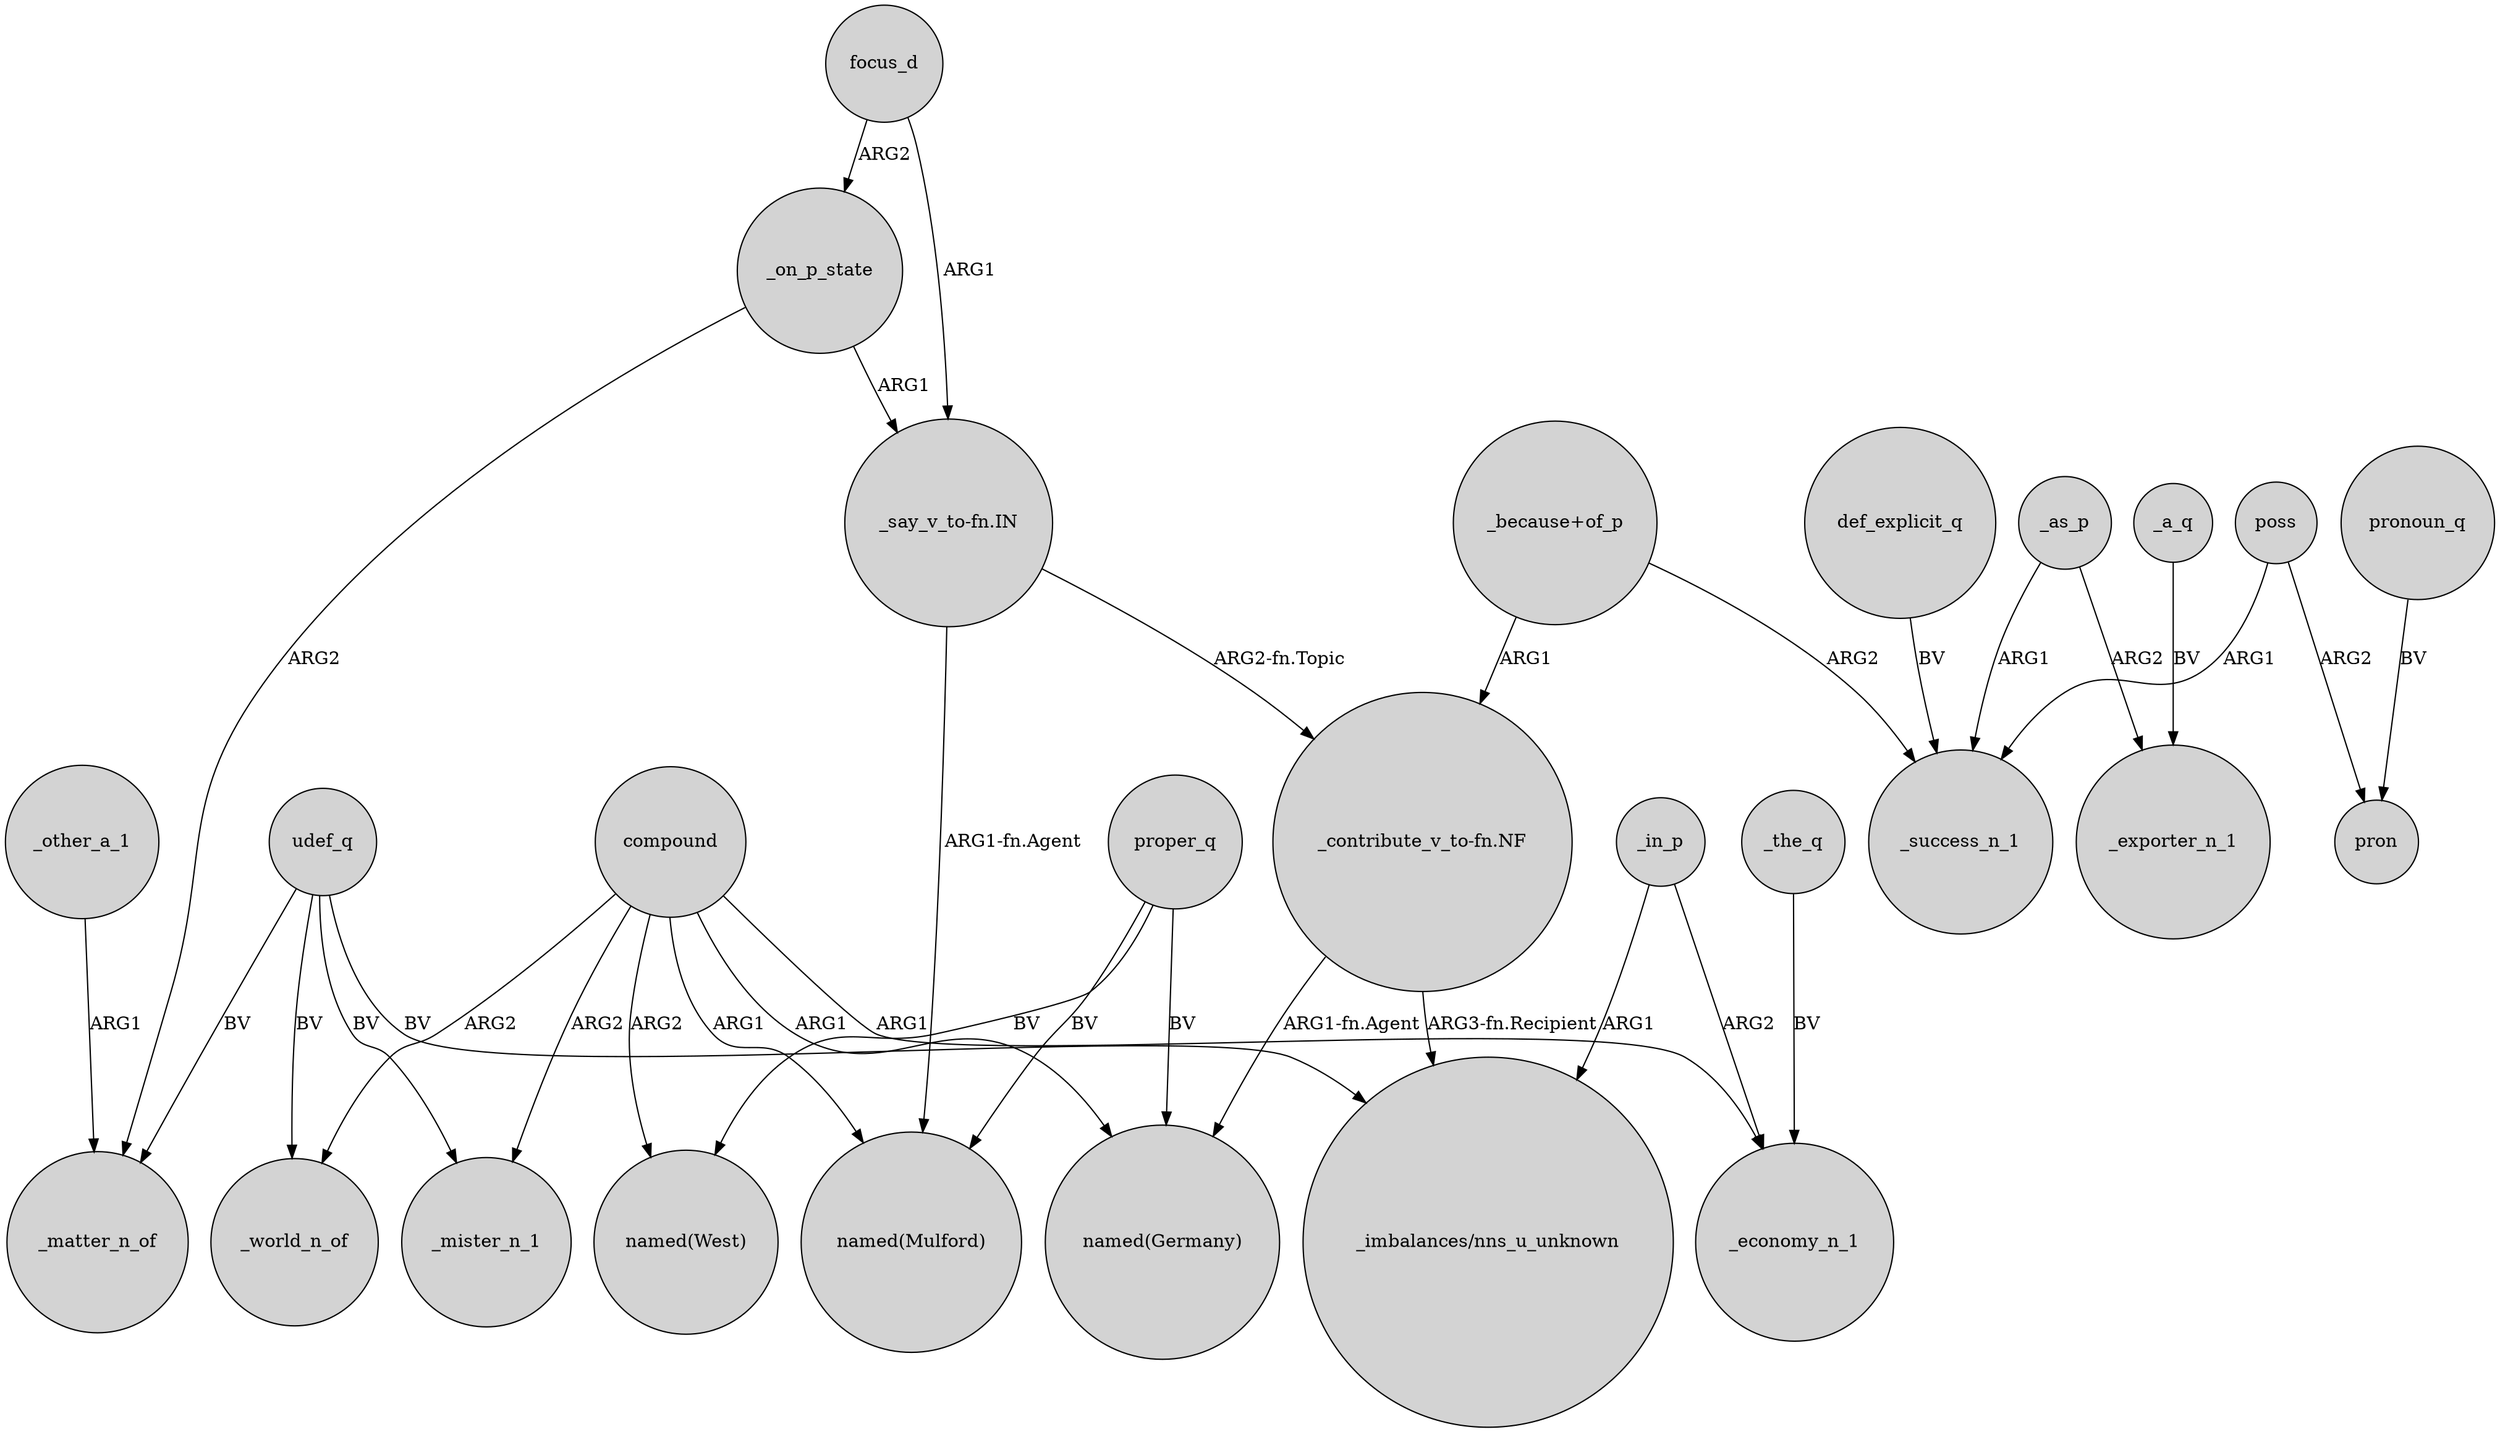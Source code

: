 digraph {
	node [shape=circle style=filled]
	_other_a_1 -> _matter_n_of [label=ARG1]
	compound -> "named(West)" [label=ARG2]
	"_because+of_p" -> "_contribute_v_to-fn.NF" [label=ARG1]
	proper_q -> "named(Germany)" [label=BV]
	poss -> pron [label=ARG2]
	_on_p_state -> "_say_v_to-fn.IN" [label=ARG1]
	focus_d -> _on_p_state [label=ARG2]
	compound -> _world_n_of [label=ARG2]
	compound -> _mister_n_1 [label=ARG2]
	poss -> _success_n_1 [label=ARG1]
	"_contribute_v_to-fn.NF" -> "_imbalances/nns_u_unknown" [label="ARG3-fn.Recipient"]
	"_contribute_v_to-fn.NF" -> "named(Germany)" [label="ARG1-fn.Agent"]
	udef_q -> _mister_n_1 [label=BV]
	_in_p -> "_imbalances/nns_u_unknown" [label=ARG1]
	_the_q -> _economy_n_1 [label=BV]
	udef_q -> _world_n_of [label=BV]
	proper_q -> "named(West)" [label=BV]
	udef_q -> "_imbalances/nns_u_unknown" [label=BV]
	"_because+of_p" -> _success_n_1 [label=ARG2]
	pronoun_q -> pron [label=BV]
	udef_q -> _matter_n_of [label=BV]
	_in_p -> _economy_n_1 [label=ARG2]
	_a_q -> _exporter_n_1 [label=BV]
	_on_p_state -> _matter_n_of [label=ARG2]
	compound -> "named(Germany)" [label=ARG1]
	proper_q -> "named(Mulford)" [label=BV]
	_as_p -> _exporter_n_1 [label=ARG2]
	compound -> "named(Mulford)" [label=ARG1]
	def_explicit_q -> _success_n_1 [label=BV]
	compound -> _economy_n_1 [label=ARG1]
	"_say_v_to-fn.IN" -> "_contribute_v_to-fn.NF" [label="ARG2-fn.Topic"]
	_as_p -> _success_n_1 [label=ARG1]
	"_say_v_to-fn.IN" -> "named(Mulford)" [label="ARG1-fn.Agent"]
	focus_d -> "_say_v_to-fn.IN" [label=ARG1]
}
